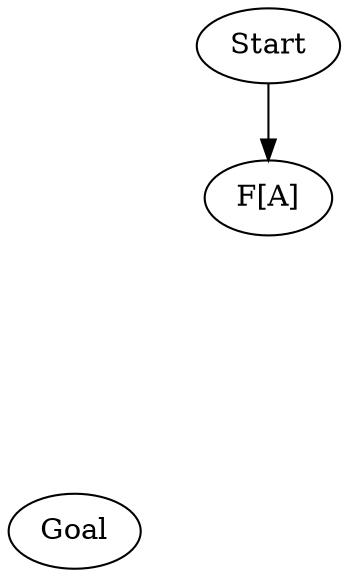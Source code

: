 digraph {
    Start[class="extremity"]
    Goal[class="extremity"]

    FA[label="F[A]" group="lower" class="start"]
    FB[label="F[B]" group="upper" class="goal" style="invis"]
    A[group="upper" style="invis"]

    A -> FB[label="f" style="invis"]
    FA -> FB[label="flatMap(f)" style="invis"]

    {
        rank=same
        A -> FA[class="lift" style="invis"]
    }

    Start -> FA[class="start"]
    FB -> Goal[class="goal" style="invis"]
}
